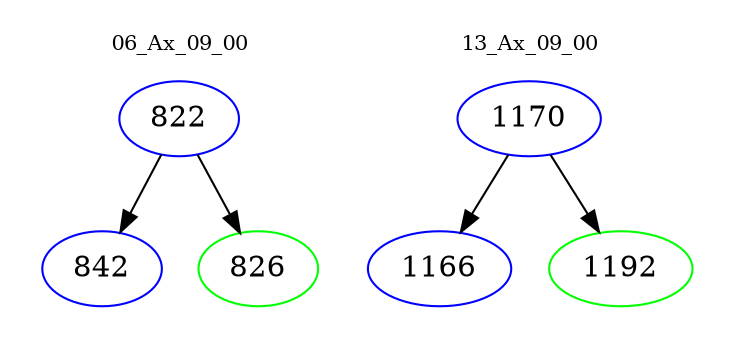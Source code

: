 digraph{
subgraph cluster_0 {
color = white
label = "06_Ax_09_00";
fontsize=10;
T0_822 [label="822", color="blue"]
T0_822 -> T0_842 [color="black"]
T0_842 [label="842", color="blue"]
T0_822 -> T0_826 [color="black"]
T0_826 [label="826", color="green"]
}
subgraph cluster_1 {
color = white
label = "13_Ax_09_00";
fontsize=10;
T1_1170 [label="1170", color="blue"]
T1_1170 -> T1_1166 [color="black"]
T1_1166 [label="1166", color="blue"]
T1_1170 -> T1_1192 [color="black"]
T1_1192 [label="1192", color="green"]
}
}
